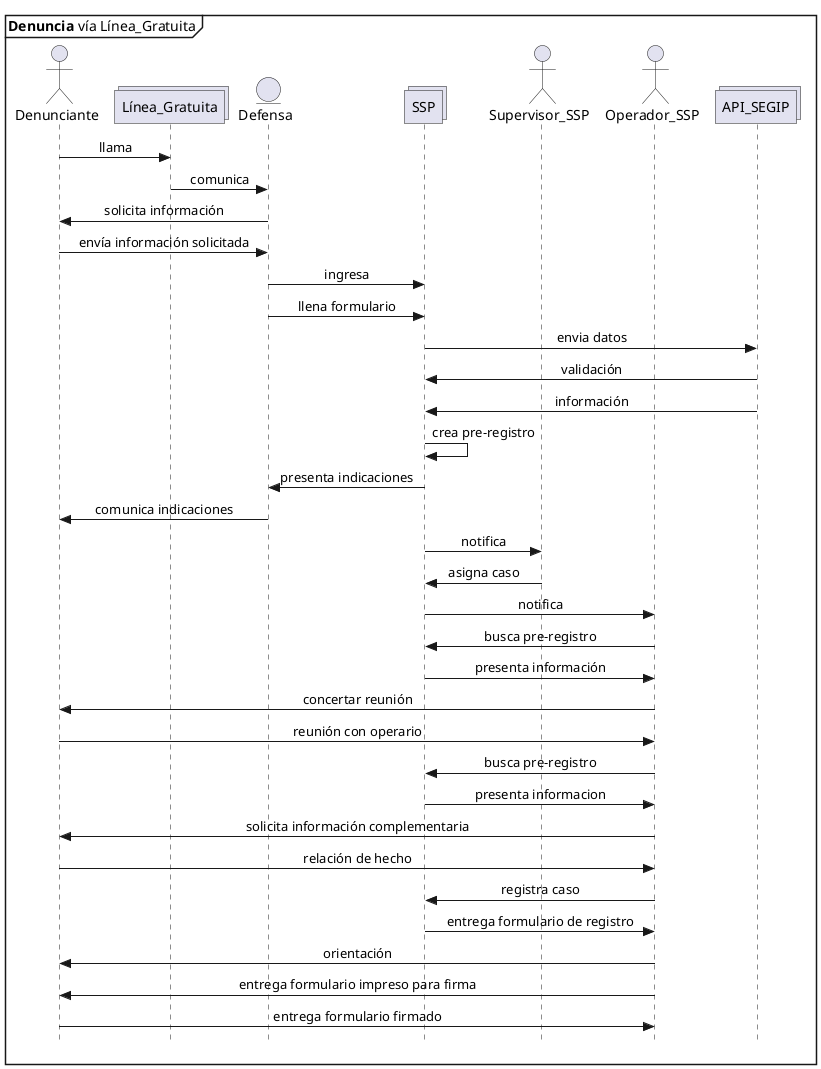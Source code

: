 @startuml Denuncia_Linea_Gratuita
skinparam Style strictuml
skinparam SequenceMessageAlignment center

mainframe **Denuncia** vía Línea_Gratuita

actor Denunciante as pre
collections Línea_Gratuita
entity Defensa as def
collections SSP 
actor Supervisor_SSP as supssp
actor Operador_SSP as opssp
collections API_SEGIP as segip

pre -> Línea_Gratuita : llama
Línea_Gratuita -> def : comunica
def -> pre : solicita información
pre -> def : envía información solicitada
def -> SSP : ingresa
def -> SSP : llena formulario
SSP -> segip : envia datos
segip -> SSP : validación 
segip -> SSP: información
SSP->SSP : crea pre-registro
SSP->def : presenta indicaciones
def->pre : comunica indicaciones
SSP->supssp : notifica
supssp-> SSP : asigna caso
SSP->opssp : notifica
opssp->SSP : busca pre-registro
SSP->opssp : presenta información
opssp->pre : concertar reunión
pre->opssp : reunión con operario
opssp->SSP : busca pre-registro
SSP->opssp : presenta informacion
opssp -> pre : solicita información complementaria
pre->opssp : relación de hecho
opssp->SSP : registra caso
SSP->opssp : entrega formulario de registro
opssp->pre : orientación
opssp->pre : entrega formulario impreso para firma
pre->opssp : entrega formulario firmado

@enduml